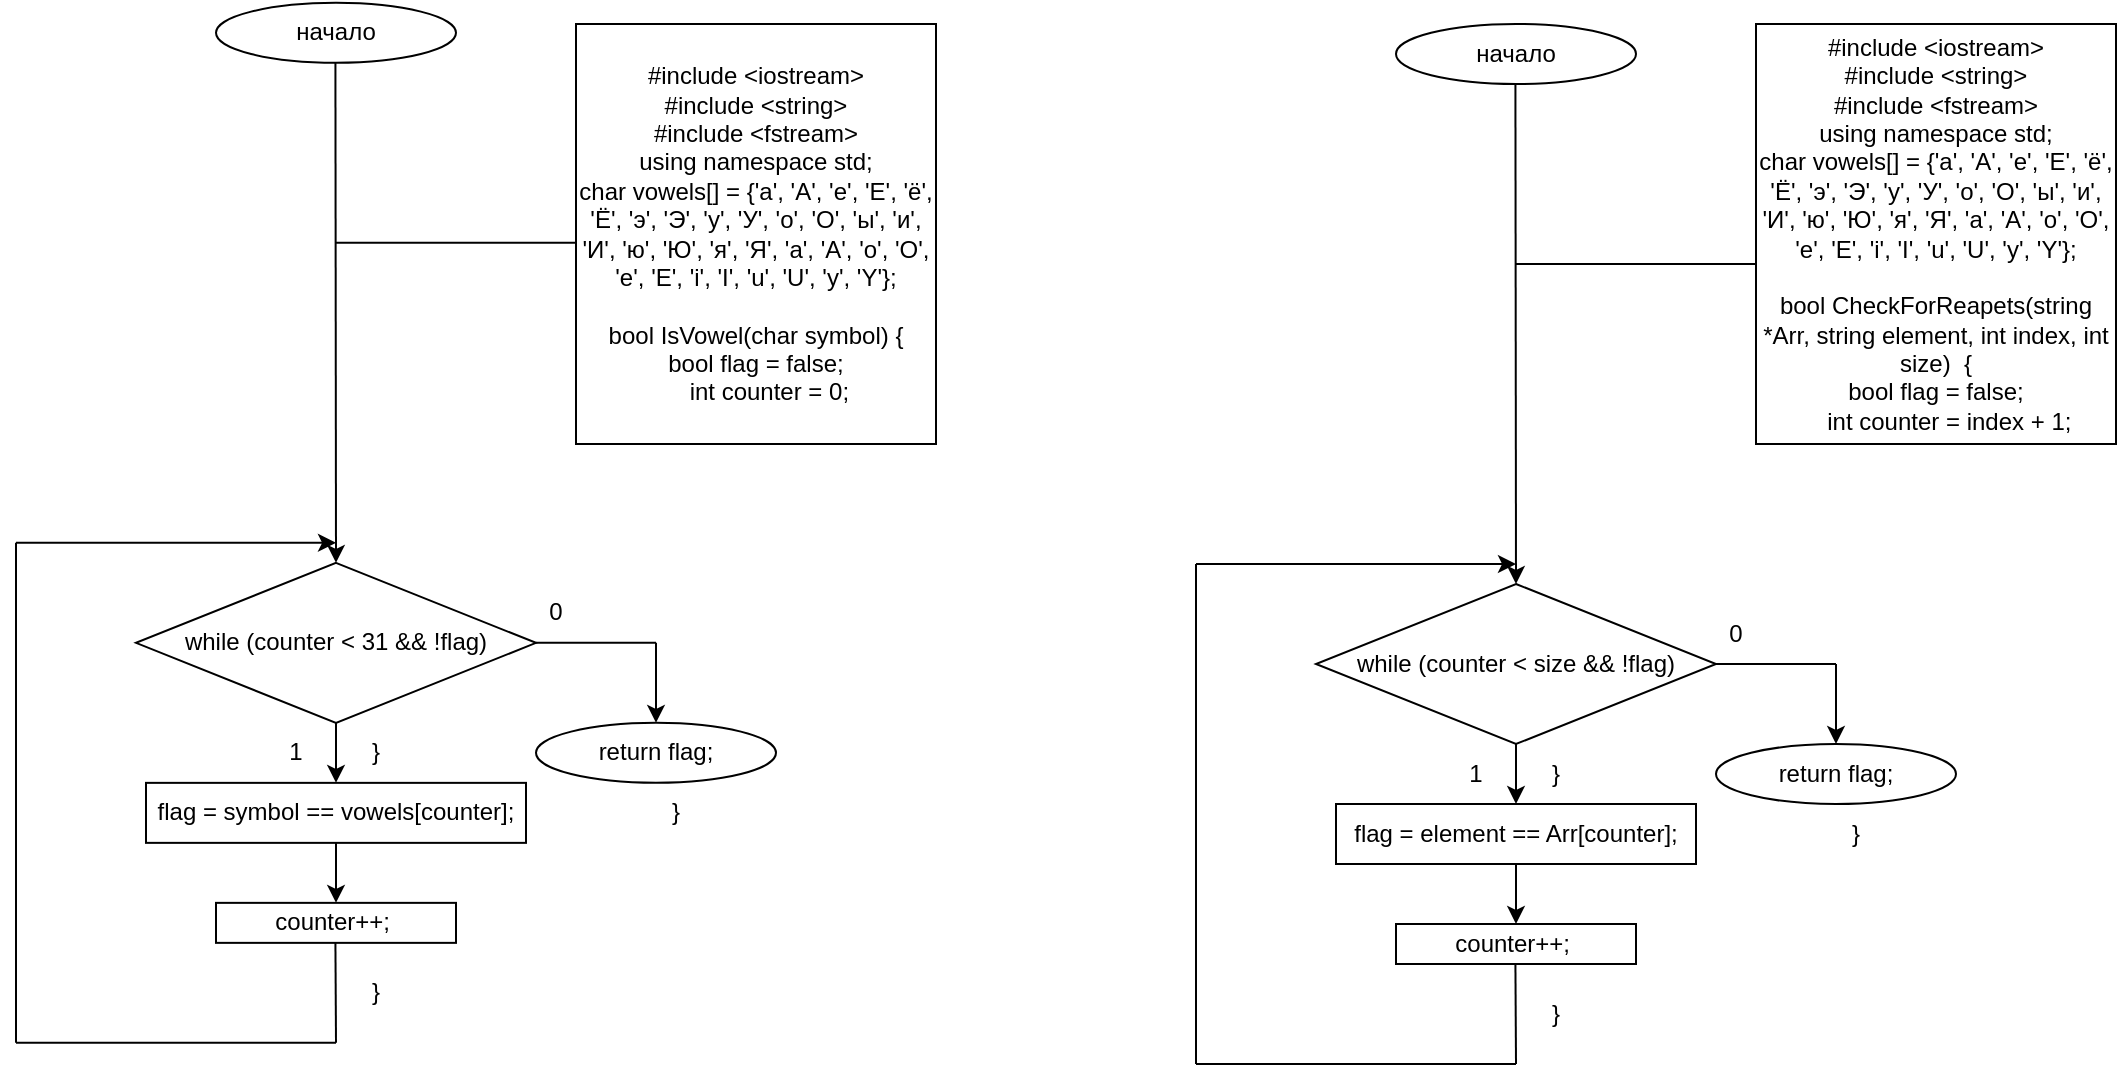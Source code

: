 <mxfile version="23.1.5" type="device">
  <diagram name="Страница — 1" id="_u4KA7H_r1ETEggSOhbb">
    <mxGraphModel dx="2022" dy="1872" grid="1" gridSize="10" guides="1" tooltips="1" connect="1" arrows="1" fold="1" page="1" pageScale="1" pageWidth="827" pageHeight="1169" math="0" shadow="0">
      <root>
        <mxCell id="0" />
        <mxCell id="1" parent="0" />
        <mxCell id="LELalIif-A3BBpKoqERd-1" value="начало" style="ellipse;whiteSpace=wrap;html=1;" vertex="1" parent="1">
          <mxGeometry x="380" width="120" height="30" as="geometry" />
        </mxCell>
        <mxCell id="LELalIif-A3BBpKoqERd-2" value="" style="endArrow=classic;html=1;rounded=0;" edge="1" parent="1">
          <mxGeometry width="50" height="50" relative="1" as="geometry">
            <mxPoint x="439.71" y="30" as="sourcePoint" />
            <mxPoint x="440" y="280" as="targetPoint" />
          </mxGeometry>
        </mxCell>
        <mxCell id="LELalIif-A3BBpKoqERd-3" value="" style="endArrow=none;html=1;rounded=0;" edge="1" parent="1">
          <mxGeometry width="50" height="50" relative="1" as="geometry">
            <mxPoint x="440" y="120" as="sourcePoint" />
            <mxPoint x="560" y="120" as="targetPoint" />
          </mxGeometry>
        </mxCell>
        <mxCell id="LELalIif-A3BBpKoqERd-4" value="&lt;div&gt;#include &amp;lt;iostream&amp;gt;&lt;/div&gt;&lt;div&gt;#include &amp;lt;string&amp;gt;&lt;/div&gt;&lt;div&gt;#include &amp;lt;fstream&amp;gt;&lt;/div&gt;&lt;div&gt;using namespace std;&lt;/div&gt;&lt;div&gt;char vowels[] = {&#39;а&#39;, &#39;А&#39;, &#39;е&#39;, &#39;Е&#39;, &#39;ё&#39;, &#39;Ё&#39;, &#39;э&#39;, &#39;Э&#39;, &#39;у&#39;, &#39;У&#39;, &#39;о&#39;, &#39;О&#39;, &#39;ы&#39;, &#39;и&#39;, &#39;И&#39;, &#39;ю&#39;, &#39;Ю&#39;, &#39;я&#39;, &#39;Я&#39;, &#39;a&#39;, &#39;A&#39;, &#39;o&#39;, &#39;O&#39;, &#39;e&#39;, &#39;E&#39;, &#39;i&#39;, &#39;I&#39;, &#39;u&#39;, &#39;U&#39;, &#39;y&#39;, &#39;Y&#39;};&lt;/div&gt;&lt;div&gt;&lt;br&gt;&lt;/div&gt;&lt;div&gt;&lt;div&gt;bool CheckForReapets(string *Arr, string element, int index, int size)&amp;nbsp;&amp;nbsp;&lt;span style=&quot;background-color: initial;&quot;&gt;{&lt;/span&gt;&lt;/div&gt;&lt;div&gt;bool flag = false;&lt;span style=&quot;&quot;&gt;&lt;/span&gt;&lt;/div&gt;&lt;div&gt;&lt;span style=&quot;&quot;&gt;&lt;span style=&quot;&quot;&gt;&lt;span style=&quot;white-space: pre;&quot;&gt;&amp;nbsp;&amp;nbsp;&amp;nbsp;&amp;nbsp;&lt;/span&gt;&lt;/span&gt;int counter = index + 1;&lt;/span&gt;&lt;/div&gt;&lt;/div&gt;" style="rounded=0;whiteSpace=wrap;html=1;" vertex="1" parent="1">
          <mxGeometry x="560" width="180" height="210" as="geometry" />
        </mxCell>
        <mxCell id="LELalIif-A3BBpKoqERd-8" style="edgeStyle=orthogonalEdgeStyle;rounded=0;orthogonalLoop=1;jettySize=auto;html=1;entryX=0.5;entryY=0;entryDx=0;entryDy=0;" edge="1" parent="1" source="LELalIif-A3BBpKoqERd-5" target="LELalIif-A3BBpKoqERd-7">
          <mxGeometry relative="1" as="geometry" />
        </mxCell>
        <mxCell id="LELalIif-A3BBpKoqERd-5" value="while (counter &amp;lt; size &amp;amp;&amp;amp; !flag)" style="rhombus;whiteSpace=wrap;html=1;" vertex="1" parent="1">
          <mxGeometry x="340" y="280" width="200" height="80" as="geometry" />
        </mxCell>
        <mxCell id="LELalIif-A3BBpKoqERd-10" style="edgeStyle=orthogonalEdgeStyle;rounded=0;orthogonalLoop=1;jettySize=auto;html=1;entryX=0.5;entryY=0;entryDx=0;entryDy=0;" edge="1" parent="1" source="LELalIif-A3BBpKoqERd-7" target="LELalIif-A3BBpKoqERd-9">
          <mxGeometry relative="1" as="geometry" />
        </mxCell>
        <mxCell id="LELalIif-A3BBpKoqERd-7" value="flag = element == Arr[counter];" style="rounded=0;whiteSpace=wrap;html=1;" vertex="1" parent="1">
          <mxGeometry x="350" y="390" width="180" height="30" as="geometry" />
        </mxCell>
        <mxCell id="LELalIif-A3BBpKoqERd-9" value="counter++;&amp;nbsp;" style="rounded=0;whiteSpace=wrap;html=1;" vertex="1" parent="1">
          <mxGeometry x="380" y="450" width="120" height="20" as="geometry" />
        </mxCell>
        <mxCell id="LELalIif-A3BBpKoqERd-11" value="" style="endArrow=none;html=1;rounded=0;" edge="1" parent="1">
          <mxGeometry width="50" height="50" relative="1" as="geometry">
            <mxPoint x="440" y="520" as="sourcePoint" />
            <mxPoint x="439.71" y="470" as="targetPoint" />
          </mxGeometry>
        </mxCell>
        <mxCell id="LELalIif-A3BBpKoqERd-12" value="" style="endArrow=none;html=1;rounded=0;" edge="1" parent="1">
          <mxGeometry width="50" height="50" relative="1" as="geometry">
            <mxPoint x="280" y="520" as="sourcePoint" />
            <mxPoint x="440" y="520" as="targetPoint" />
          </mxGeometry>
        </mxCell>
        <mxCell id="LELalIif-A3BBpKoqERd-13" value="" style="endArrow=none;html=1;rounded=0;" edge="1" parent="1">
          <mxGeometry width="50" height="50" relative="1" as="geometry">
            <mxPoint x="280" y="520" as="sourcePoint" />
            <mxPoint x="280" y="270" as="targetPoint" />
          </mxGeometry>
        </mxCell>
        <mxCell id="LELalIif-A3BBpKoqERd-14" value="" style="endArrow=classic;html=1;rounded=0;" edge="1" parent="1">
          <mxGeometry width="50" height="50" relative="1" as="geometry">
            <mxPoint x="280" y="270" as="sourcePoint" />
            <mxPoint x="440" y="270" as="targetPoint" />
          </mxGeometry>
        </mxCell>
        <mxCell id="LELalIif-A3BBpKoqERd-15" value="1" style="text;html=1;align=center;verticalAlign=middle;whiteSpace=wrap;rounded=0;" vertex="1" parent="1">
          <mxGeometry x="390" y="360" width="60" height="30" as="geometry" />
        </mxCell>
        <mxCell id="LELalIif-A3BBpKoqERd-16" value="}" style="text;html=1;align=center;verticalAlign=middle;whiteSpace=wrap;rounded=0;" vertex="1" parent="1">
          <mxGeometry x="430" y="360" width="60" height="30" as="geometry" />
        </mxCell>
        <mxCell id="LELalIif-A3BBpKoqERd-17" value="}" style="text;html=1;align=center;verticalAlign=middle;whiteSpace=wrap;rounded=0;" vertex="1" parent="1">
          <mxGeometry x="430" y="480" width="60" height="30" as="geometry" />
        </mxCell>
        <mxCell id="LELalIif-A3BBpKoqERd-20" value="" style="endArrow=none;html=1;rounded=0;" edge="1" parent="1">
          <mxGeometry width="50" height="50" relative="1" as="geometry">
            <mxPoint x="540" y="320" as="sourcePoint" />
            <mxPoint x="600" y="320" as="targetPoint" />
          </mxGeometry>
        </mxCell>
        <mxCell id="LELalIif-A3BBpKoqERd-21" value="0" style="text;html=1;align=center;verticalAlign=middle;whiteSpace=wrap;rounded=0;" vertex="1" parent="1">
          <mxGeometry x="520" y="290" width="60" height="30" as="geometry" />
        </mxCell>
        <mxCell id="LELalIif-A3BBpKoqERd-22" value="" style="endArrow=classic;html=1;rounded=0;" edge="1" parent="1">
          <mxGeometry width="50" height="50" relative="1" as="geometry">
            <mxPoint x="600" y="320" as="sourcePoint" />
            <mxPoint x="600" y="360" as="targetPoint" />
          </mxGeometry>
        </mxCell>
        <mxCell id="LELalIif-A3BBpKoqERd-23" value="return flag;" style="ellipse;whiteSpace=wrap;html=1;" vertex="1" parent="1">
          <mxGeometry x="540" y="360" width="120" height="30" as="geometry" />
        </mxCell>
        <mxCell id="LELalIif-A3BBpKoqERd-24" value="}" style="text;html=1;align=center;verticalAlign=middle;whiteSpace=wrap;rounded=0;" vertex="1" parent="1">
          <mxGeometry x="580" y="390" width="60" height="30" as="geometry" />
        </mxCell>
        <mxCell id="LELalIif-A3BBpKoqERd-25" value="начало" style="ellipse;whiteSpace=wrap;html=1;" vertex="1" parent="1">
          <mxGeometry x="-210" y="-10.57" width="120" height="30" as="geometry" />
        </mxCell>
        <mxCell id="LELalIif-A3BBpKoqERd-26" value="" style="endArrow=classic;html=1;rounded=0;" edge="1" parent="1">
          <mxGeometry width="50" height="50" relative="1" as="geometry">
            <mxPoint x="-150.29" y="19.43" as="sourcePoint" />
            <mxPoint x="-150" y="269.43" as="targetPoint" />
          </mxGeometry>
        </mxCell>
        <mxCell id="LELalIif-A3BBpKoqERd-27" value="" style="endArrow=none;html=1;rounded=0;" edge="1" parent="1">
          <mxGeometry width="50" height="50" relative="1" as="geometry">
            <mxPoint x="-150" y="109.43" as="sourcePoint" />
            <mxPoint x="-30" y="109.43" as="targetPoint" />
          </mxGeometry>
        </mxCell>
        <mxCell id="LELalIif-A3BBpKoqERd-28" value="&lt;div&gt;#include &amp;lt;iostream&amp;gt;&lt;/div&gt;&lt;div&gt;#include &amp;lt;string&amp;gt;&lt;/div&gt;&lt;div&gt;#include &amp;lt;fstream&amp;gt;&lt;/div&gt;&lt;div&gt;using namespace std;&lt;/div&gt;&lt;div&gt;char vowels[] = {&#39;а&#39;, &#39;А&#39;, &#39;е&#39;, &#39;Е&#39;, &#39;ё&#39;, &#39;Ё&#39;, &#39;э&#39;, &#39;Э&#39;, &#39;у&#39;, &#39;У&#39;, &#39;о&#39;, &#39;О&#39;, &#39;ы&#39;, &#39;и&#39;, &#39;И&#39;, &#39;ю&#39;, &#39;Ю&#39;, &#39;я&#39;, &#39;Я&#39;, &#39;a&#39;, &#39;A&#39;, &#39;o&#39;, &#39;O&#39;, &#39;e&#39;, &#39;E&#39;, &#39;i&#39;, &#39;I&#39;, &#39;u&#39;, &#39;U&#39;, &#39;y&#39;, &#39;Y&#39;};&lt;/div&gt;&lt;div&gt;&lt;br&gt;&lt;/div&gt;&lt;div&gt;&lt;div&gt;bool IsVowel(char symbol)&amp;nbsp;&lt;span style=&quot;background-color: initial;&quot;&gt;{&lt;/span&gt;&lt;/div&gt;&lt;div&gt;bool flag = false;&lt;span style=&quot;&quot;&gt;&lt;/span&gt;&lt;/div&gt;&lt;div&gt;&lt;span style=&quot;&quot;&gt;&lt;span style=&quot;&quot;&gt;&lt;span style=&quot;&quot;&gt;&amp;nbsp;&amp;nbsp;&amp;nbsp;&amp;nbsp;&lt;/span&gt;&lt;/span&gt;int counter = 0;&lt;/span&gt;&lt;/div&gt;&lt;/div&gt;" style="rounded=0;whiteSpace=wrap;html=1;" vertex="1" parent="1">
          <mxGeometry x="-30" width="180" height="210" as="geometry" />
        </mxCell>
        <mxCell id="LELalIif-A3BBpKoqERd-29" style="edgeStyle=orthogonalEdgeStyle;rounded=0;orthogonalLoop=1;jettySize=auto;html=1;entryX=0.5;entryY=0;entryDx=0;entryDy=0;" edge="1" parent="1" source="LELalIif-A3BBpKoqERd-30" target="LELalIif-A3BBpKoqERd-32">
          <mxGeometry relative="1" as="geometry" />
        </mxCell>
        <mxCell id="LELalIif-A3BBpKoqERd-30" value="while (counter &amp;lt; 31 &amp;amp;&amp;amp; !flag)" style="rhombus;whiteSpace=wrap;html=1;" vertex="1" parent="1">
          <mxGeometry x="-250" y="269.43" width="200" height="80" as="geometry" />
        </mxCell>
        <mxCell id="LELalIif-A3BBpKoqERd-31" style="edgeStyle=orthogonalEdgeStyle;rounded=0;orthogonalLoop=1;jettySize=auto;html=1;entryX=0.5;entryY=0;entryDx=0;entryDy=0;" edge="1" parent="1" source="LELalIif-A3BBpKoqERd-32" target="LELalIif-A3BBpKoqERd-33">
          <mxGeometry relative="1" as="geometry" />
        </mxCell>
        <mxCell id="LELalIif-A3BBpKoqERd-32" value="flag = symbol == vowels[counter];" style="rounded=0;whiteSpace=wrap;html=1;" vertex="1" parent="1">
          <mxGeometry x="-245" y="379.43" width="190" height="30" as="geometry" />
        </mxCell>
        <mxCell id="LELalIif-A3BBpKoqERd-33" value="counter++;&amp;nbsp;" style="rounded=0;whiteSpace=wrap;html=1;" vertex="1" parent="1">
          <mxGeometry x="-210" y="439.43" width="120" height="20" as="geometry" />
        </mxCell>
        <mxCell id="LELalIif-A3BBpKoqERd-34" value="" style="endArrow=none;html=1;rounded=0;" edge="1" parent="1">
          <mxGeometry width="50" height="50" relative="1" as="geometry">
            <mxPoint x="-150" y="509.43" as="sourcePoint" />
            <mxPoint x="-150.29" y="459.43" as="targetPoint" />
          </mxGeometry>
        </mxCell>
        <mxCell id="LELalIif-A3BBpKoqERd-35" value="" style="endArrow=none;html=1;rounded=0;" edge="1" parent="1">
          <mxGeometry width="50" height="50" relative="1" as="geometry">
            <mxPoint x="-310" y="509.43" as="sourcePoint" />
            <mxPoint x="-150" y="509.43" as="targetPoint" />
          </mxGeometry>
        </mxCell>
        <mxCell id="LELalIif-A3BBpKoqERd-36" value="" style="endArrow=none;html=1;rounded=0;" edge="1" parent="1">
          <mxGeometry width="50" height="50" relative="1" as="geometry">
            <mxPoint x="-310" y="509.43" as="sourcePoint" />
            <mxPoint x="-310" y="259.43" as="targetPoint" />
          </mxGeometry>
        </mxCell>
        <mxCell id="LELalIif-A3BBpKoqERd-37" value="" style="endArrow=classic;html=1;rounded=0;" edge="1" parent="1">
          <mxGeometry width="50" height="50" relative="1" as="geometry">
            <mxPoint x="-310" y="259.43" as="sourcePoint" />
            <mxPoint x="-150" y="259.43" as="targetPoint" />
          </mxGeometry>
        </mxCell>
        <mxCell id="LELalIif-A3BBpKoqERd-38" value="1" style="text;html=1;align=center;verticalAlign=middle;whiteSpace=wrap;rounded=0;" vertex="1" parent="1">
          <mxGeometry x="-200" y="349.43" width="60" height="30" as="geometry" />
        </mxCell>
        <mxCell id="LELalIif-A3BBpKoqERd-39" value="}" style="text;html=1;align=center;verticalAlign=middle;whiteSpace=wrap;rounded=0;" vertex="1" parent="1">
          <mxGeometry x="-160" y="349.43" width="60" height="30" as="geometry" />
        </mxCell>
        <mxCell id="LELalIif-A3BBpKoqERd-40" value="}" style="text;html=1;align=center;verticalAlign=middle;whiteSpace=wrap;rounded=0;" vertex="1" parent="1">
          <mxGeometry x="-160" y="469.43" width="60" height="30" as="geometry" />
        </mxCell>
        <mxCell id="LELalIif-A3BBpKoqERd-41" value="" style="endArrow=none;html=1;rounded=0;" edge="1" parent="1">
          <mxGeometry width="50" height="50" relative="1" as="geometry">
            <mxPoint x="-50" y="309.43" as="sourcePoint" />
            <mxPoint x="10" y="309.43" as="targetPoint" />
          </mxGeometry>
        </mxCell>
        <mxCell id="LELalIif-A3BBpKoqERd-42" value="0" style="text;html=1;align=center;verticalAlign=middle;whiteSpace=wrap;rounded=0;" vertex="1" parent="1">
          <mxGeometry x="-70" y="279.43" width="60" height="30" as="geometry" />
        </mxCell>
        <mxCell id="LELalIif-A3BBpKoqERd-43" value="" style="endArrow=classic;html=1;rounded=0;" edge="1" parent="1">
          <mxGeometry width="50" height="50" relative="1" as="geometry">
            <mxPoint x="10" y="309.43" as="sourcePoint" />
            <mxPoint x="10" y="349.43" as="targetPoint" />
          </mxGeometry>
        </mxCell>
        <mxCell id="LELalIif-A3BBpKoqERd-44" value="return flag;" style="ellipse;whiteSpace=wrap;html=1;" vertex="1" parent="1">
          <mxGeometry x="-50" y="349.43" width="120" height="30" as="geometry" />
        </mxCell>
        <mxCell id="LELalIif-A3BBpKoqERd-45" value="}" style="text;html=1;align=center;verticalAlign=middle;whiteSpace=wrap;rounded=0;" vertex="1" parent="1">
          <mxGeometry x="-10" y="379.43" width="60" height="30" as="geometry" />
        </mxCell>
      </root>
    </mxGraphModel>
  </diagram>
</mxfile>
